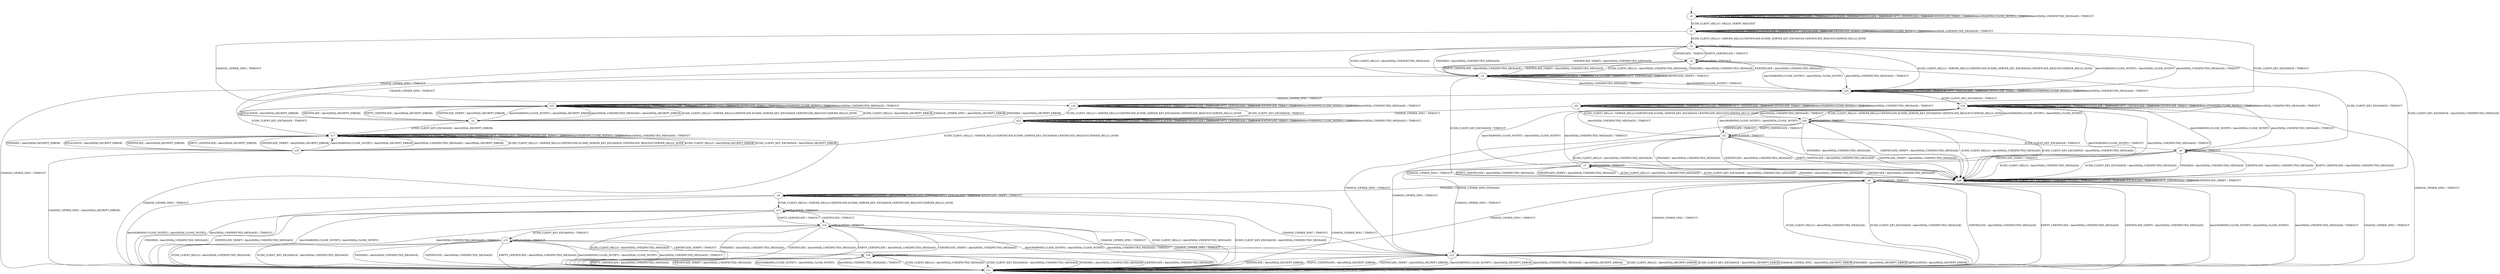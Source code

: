 digraph h5 {
s0 [label="s0"];
s1 [label="s1"];
s2 [label="s2"];
s10 [label="s10"];
s22 [label="s22"];
s3 [label="s3"];
s4 [label="s4"];
s5 [label="s5"];
s23 [label="s23"];
s24 [label="s24"];
s26 [label="s26"];
s6 [label="s6"];
s11 [label="s11"];
s17 [label="s17"];
s25 [label="s25"];
s7 [label="s7"];
s12 [label="s12"];
s18 [label="s18"];
s19 [label="s19"];
s8 [label="s8"];
s20 [label="s20"];
s9 [label="s9"];
s21 [label="s21"];
s13 [label="s13"];
s14 [label="s14"];
s15 [label="s15"];
s16 [label="s16"];
s0 -> s1 [label="ECDH_CLIENT_HELLO / HELLO_VERIFY_REQUEST"];
s0 -> s0 [label="ECDH_CLIENT_KEY_EXCHANGE / TIMEOUT"];
s0 -> s0 [label="CHANGE_CIPHER_SPEC / TIMEOUT"];
s0 -> s0 [label="FINISHED / TIMEOUT"];
s0 -> s0 [label="APPLICATION / TIMEOUT"];
s0 -> s0 [label="CERTIFICATE / TIMEOUT"];
s0 -> s0 [label="EMPTY_CERTIFICATE / TIMEOUT"];
s0 -> s0 [label="CERTIFICATE_VERIFY / TIMEOUT"];
s0 -> s0 [label="Alert(WARNING,CLOSE_NOTIFY) / TIMEOUT"];
s0 -> s0 [label="Alert(FATAL,UNEXPECTED_MESSAGE) / TIMEOUT"];
s1 -> s2 [label="ECDH_CLIENT_HELLO / SERVER_HELLO,CERTIFICATE,ECDHE_SERVER_KEY_EXCHANGE,CERTIFICATE_REQUEST,SERVER_HELLO_DONE"];
s1 -> s22 [label="ECDH_CLIENT_KEY_EXCHANGE / TIMEOUT"];
s1 -> s10 [label="CHANGE_CIPHER_SPEC / TIMEOUT"];
s1 -> s1 [label="FINISHED / TIMEOUT"];
s1 -> s1 [label="APPLICATION / TIMEOUT"];
s1 -> s1 [label="CERTIFICATE / TIMEOUT"];
s1 -> s1 [label="EMPTY_CERTIFICATE / TIMEOUT"];
s1 -> s1 [label="CERTIFICATE_VERIFY / TIMEOUT"];
s1 -> s1 [label="Alert(WARNING,CLOSE_NOTIFY) / TIMEOUT"];
s1 -> s1 [label="Alert(FATAL,UNEXPECTED_MESSAGE) / TIMEOUT"];
s2 -> s3 [label="ECDH_CLIENT_HELLO / Alert(FATAL,UNEXPECTED_MESSAGE)"];
s2 -> s26 [label="ECDH_CLIENT_KEY_EXCHANGE / Alert(FATAL,UNEXPECTED_MESSAGE)"];
s2 -> s4 [label="CHANGE_CIPHER_SPEC / TIMEOUT"];
s2 -> s3 [label="FINISHED / Alert(FATAL,UNEXPECTED_MESSAGE)"];
s2 -> s2 [label="APPLICATION / TIMEOUT"];
s2 -> s5 [label="CERTIFICATE / TIMEOUT"];
s2 -> s5 [label="EMPTY_CERTIFICATE / TIMEOUT"];
s2 -> s3 [label="CERTIFICATE_VERIFY / Alert(FATAL,UNEXPECTED_MESSAGE)"];
s2 -> s24 [label="Alert(WARNING,CLOSE_NOTIFY) / Alert(FATAL,CLOSE_NOTIFY)"];
s2 -> s24 [label="Alert(FATAL,UNEXPECTED_MESSAGE) / TIMEOUT"];
s10 -> s4 [label="ECDH_CLIENT_HELLO / SERVER_HELLO,CERTIFICATE,ECDHE_SERVER_KEY_EXCHANGE,CERTIFICATE_REQUEST,SERVER_HELLO_DONE"];
s10 -> s23 [label="ECDH_CLIENT_KEY_EXCHANGE / TIMEOUT"];
s10 -> s10 [label="CHANGE_CIPHER_SPEC / TIMEOUT"];
s10 -> s10 [label="FINISHED / TIMEOUT"];
s10 -> s10 [label="APPLICATION / TIMEOUT"];
s10 -> s10 [label="CERTIFICATE / TIMEOUT"];
s10 -> s10 [label="EMPTY_CERTIFICATE / TIMEOUT"];
s10 -> s10 [label="CERTIFICATE_VERIFY / TIMEOUT"];
s10 -> s10 [label="Alert(WARNING,CLOSE_NOTIFY) / TIMEOUT"];
s10 -> s10 [label="Alert(FATAL,UNEXPECTED_MESSAGE) / TIMEOUT"];
s22 -> s20 [label="ECDH_CLIENT_HELLO / SERVER_HELLO,CERTIFICATE,ECDHE_SERVER_KEY_EXCHANGE,CERTIFICATE_REQUEST,SERVER_HELLO_DONE"];
s22 -> s22 [label="ECDH_CLIENT_KEY_EXCHANGE / TIMEOUT"];
s22 -> s23 [label="CHANGE_CIPHER_SPEC / TIMEOUT"];
s22 -> s22 [label="FINISHED / TIMEOUT"];
s22 -> s22 [label="APPLICATION / TIMEOUT"];
s22 -> s22 [label="CERTIFICATE / TIMEOUT"];
s22 -> s22 [label="EMPTY_CERTIFICATE / TIMEOUT"];
s22 -> s22 [label="CERTIFICATE_VERIFY / TIMEOUT"];
s22 -> s22 [label="Alert(WARNING,CLOSE_NOTIFY) / TIMEOUT"];
s22 -> s22 [label="Alert(FATAL,UNEXPECTED_MESSAGE) / TIMEOUT"];
s3 -> s3 [label="ECDH_CLIENT_HELLO / TIMEOUT"];
s3 -> s26 [label="ECDH_CLIENT_KEY_EXCHANGE / TIMEOUT"];
s3 -> s11 [label="CHANGE_CIPHER_SPEC / TIMEOUT"];
s3 -> s3 [label="FINISHED / TIMEOUT"];
s3 -> s3 [label="APPLICATION / TIMEOUT"];
s3 -> s3 [label="CERTIFICATE / TIMEOUT"];
s3 -> s3 [label="EMPTY_CERTIFICATE / TIMEOUT"];
s3 -> s3 [label="CERTIFICATE_VERIFY / TIMEOUT"];
s3 -> s24 [label="Alert(WARNING,CLOSE_NOTIFY) / TIMEOUT"];
s3 -> s24 [label="Alert(FATAL,UNEXPECTED_MESSAGE) / TIMEOUT"];
s4 -> s25 [label="ECDH_CLIENT_HELLO / Alert(FATAL,DECRYPT_ERROR)"];
s4 -> s17 [label="ECDH_CLIENT_KEY_EXCHANGE / Alert(FATAL,DECRYPT_ERROR)"];
s4 -> s25 [label="CHANGE_CIPHER_SPEC / Alert(FATAL,DECRYPT_ERROR)"];
s4 -> s25 [label="FINISHED / Alert(FATAL,DECRYPT_ERROR)"];
s4 -> s25 [label="APPLICATION / Alert(FATAL,DECRYPT_ERROR)"];
s4 -> s25 [label="CERTIFICATE / Alert(FATAL,DECRYPT_ERROR)"];
s4 -> s25 [label="EMPTY_CERTIFICATE / Alert(FATAL,DECRYPT_ERROR)"];
s4 -> s25 [label="CERTIFICATE_VERIFY / Alert(FATAL,DECRYPT_ERROR)"];
s4 -> s25 [label="Alert(WARNING,CLOSE_NOTIFY) / Alert(FATAL,DECRYPT_ERROR)"];
s4 -> s25 [label="Alert(FATAL,UNEXPECTED_MESSAGE) / Alert(FATAL,DECRYPT_ERROR)"];
s5 -> s3 [label="ECDH_CLIENT_HELLO / Alert(FATAL,UNEXPECTED_MESSAGE)"];
s5 -> s6 [label="ECDH_CLIENT_KEY_EXCHANGE / TIMEOUT"];
s5 -> s4 [label="CHANGE_CIPHER_SPEC / TIMEOUT"];
s5 -> s3 [label="FINISHED / Alert(FATAL,UNEXPECTED_MESSAGE)"];
s5 -> s5 [label="APPLICATION / TIMEOUT"];
s5 -> s3 [label="CERTIFICATE / Alert(FATAL,UNEXPECTED_MESSAGE)"];
s5 -> s3 [label="EMPTY_CERTIFICATE / Alert(FATAL,UNEXPECTED_MESSAGE)"];
s5 -> s3 [label="CERTIFICATE_VERIFY / Alert(FATAL,UNEXPECTED_MESSAGE)"];
s5 -> s24 [label="Alert(WARNING,CLOSE_NOTIFY) / Alert(FATAL,CLOSE_NOTIFY)"];
s5 -> s24 [label="Alert(FATAL,UNEXPECTED_MESSAGE) / TIMEOUT"];
s23 -> s19 [label="ECDH_CLIENT_HELLO / SERVER_HELLO,CERTIFICATE,ECDHE_SERVER_KEY_EXCHANGE,CERTIFICATE_REQUEST,SERVER_HELLO_DONE"];
s23 -> s23 [label="ECDH_CLIENT_KEY_EXCHANGE / TIMEOUT"];
s23 -> s23 [label="CHANGE_CIPHER_SPEC / TIMEOUT"];
s23 -> s23 [label="FINISHED / TIMEOUT"];
s23 -> s23 [label="APPLICATION / TIMEOUT"];
s23 -> s23 [label="CERTIFICATE / TIMEOUT"];
s23 -> s23 [label="EMPTY_CERTIFICATE / TIMEOUT"];
s23 -> s23 [label="CERTIFICATE_VERIFY / TIMEOUT"];
s23 -> s23 [label="Alert(WARNING,CLOSE_NOTIFY) / TIMEOUT"];
s23 -> s23 [label="Alert(FATAL,UNEXPECTED_MESSAGE) / TIMEOUT"];
s24 -> s2 [label="ECDH_CLIENT_HELLO / SERVER_HELLO,CERTIFICATE,ECDHE_SERVER_KEY_EXCHANGE,CERTIFICATE_REQUEST,SERVER_HELLO_DONE"];
s24 -> s18 [label="ECDH_CLIENT_KEY_EXCHANGE / TIMEOUT"];
s24 -> s25 [label="CHANGE_CIPHER_SPEC / TIMEOUT"];
s24 -> s24 [label="FINISHED / TIMEOUT"];
s24 -> s24 [label="APPLICATION / TIMEOUT"];
s24 -> s24 [label="CERTIFICATE / TIMEOUT"];
s24 -> s24 [label="EMPTY_CERTIFICATE / TIMEOUT"];
s24 -> s24 [label="CERTIFICATE_VERIFY / TIMEOUT"];
s24 -> s24 [label="Alert(WARNING,CLOSE_NOTIFY) / TIMEOUT"];
s24 -> s24 [label="Alert(FATAL,UNEXPECTED_MESSAGE) / TIMEOUT"];
s26 -> s26 [label="ECDH_CLIENT_HELLO / TIMEOUT"];
s26 -> s26 [label="ECDH_CLIENT_KEY_EXCHANGE / TIMEOUT"];
s26 -> s11 [label="CHANGE_CIPHER_SPEC / TIMEOUT"];
s26 -> s26 [label="FINISHED / TIMEOUT"];
s26 -> s26 [label="APPLICATION / TIMEOUT"];
s26 -> s26 [label="CERTIFICATE / TIMEOUT"];
s26 -> s26 [label="EMPTY_CERTIFICATE / TIMEOUT"];
s26 -> s26 [label="CERTIFICATE_VERIFY / TIMEOUT"];
s26 -> s18 [label="Alert(WARNING,CLOSE_NOTIFY) / TIMEOUT"];
s26 -> s18 [label="Alert(FATAL,UNEXPECTED_MESSAGE) / TIMEOUT"];
s6 -> s26 [label="ECDH_CLIENT_HELLO / Alert(FATAL,UNEXPECTED_MESSAGE)"];
s6 -> s26 [label="ECDH_CLIENT_KEY_EXCHANGE / Alert(FATAL,UNEXPECTED_MESSAGE)"];
s6 -> s12 [label="CHANGE_CIPHER_SPEC / TIMEOUT"];
s6 -> s26 [label="FINISHED / Alert(FATAL,UNEXPECTED_MESSAGE)"];
s6 -> s6 [label="APPLICATION / TIMEOUT"];
s6 -> s26 [label="CERTIFICATE / Alert(FATAL,UNEXPECTED_MESSAGE)"];
s6 -> s26 [label="EMPTY_CERTIFICATE / Alert(FATAL,UNEXPECTED_MESSAGE)"];
s6 -> s7 [label="CERTIFICATE_VERIFY / TIMEOUT"];
s6 -> s18 [label="Alert(WARNING,CLOSE_NOTIFY) / Alert(FATAL,CLOSE_NOTIFY)"];
s6 -> s18 [label="Alert(FATAL,UNEXPECTED_MESSAGE) / TIMEOUT"];
s11 -> s11 [label="ECDH_CLIENT_HELLO / TIMEOUT"];
s11 -> s11 [label="ECDH_CLIENT_KEY_EXCHANGE / TIMEOUT"];
s11 -> s11 [label="CHANGE_CIPHER_SPEC / TIMEOUT"];
s11 -> s11 [label="FINISHED / TIMEOUT"];
s11 -> s11 [label="APPLICATION / TIMEOUT"];
s11 -> s11 [label="CERTIFICATE / TIMEOUT"];
s11 -> s11 [label="EMPTY_CERTIFICATE / TIMEOUT"];
s11 -> s11 [label="CERTIFICATE_VERIFY / TIMEOUT"];
s11 -> s11 [label="Alert(WARNING,CLOSE_NOTIFY) / TIMEOUT"];
s11 -> s11 [label="Alert(FATAL,UNEXPECTED_MESSAGE) / TIMEOUT"];
s17 -> s19 [label="ECDH_CLIENT_HELLO / SERVER_HELLO,CERTIFICATE,ECDHE_SERVER_KEY_EXCHANGE,CERTIFICATE_REQUEST,SERVER_HELLO_DONE"];
s17 -> s17 [label="ECDH_CLIENT_KEY_EXCHANGE / TIMEOUT"];
s17 -> s11 [label="CHANGE_CIPHER_SPEC / TIMEOUT"];
s17 -> s17 [label="FINISHED / TIMEOUT"];
s17 -> s17 [label="APPLICATION / TIMEOUT"];
s17 -> s17 [label="CERTIFICATE / TIMEOUT"];
s17 -> s17 [label="EMPTY_CERTIFICATE / TIMEOUT"];
s17 -> s17 [label="CERTIFICATE_VERIFY / TIMEOUT"];
s17 -> s17 [label="Alert(WARNING,CLOSE_NOTIFY) / TIMEOUT"];
s17 -> s17 [label="Alert(FATAL,UNEXPECTED_MESSAGE) / TIMEOUT"];
s25 -> s4 [label="ECDH_CLIENT_HELLO / SERVER_HELLO,CERTIFICATE,ECDHE_SERVER_KEY_EXCHANGE,CERTIFICATE_REQUEST,SERVER_HELLO_DONE"];
s25 -> s17 [label="ECDH_CLIENT_KEY_EXCHANGE / TIMEOUT"];
s25 -> s25 [label="CHANGE_CIPHER_SPEC / TIMEOUT"];
s25 -> s25 [label="FINISHED / TIMEOUT"];
s25 -> s25 [label="APPLICATION / TIMEOUT"];
s25 -> s25 [label="CERTIFICATE / TIMEOUT"];
s25 -> s25 [label="EMPTY_CERTIFICATE / TIMEOUT"];
s25 -> s25 [label="CERTIFICATE_VERIFY / TIMEOUT"];
s25 -> s25 [label="Alert(WARNING,CLOSE_NOTIFY) / TIMEOUT"];
s25 -> s25 [label="Alert(FATAL,UNEXPECTED_MESSAGE) / TIMEOUT"];
s7 -> s26 [label="ECDH_CLIENT_HELLO / Alert(FATAL,UNEXPECTED_MESSAGE)"];
s7 -> s26 [label="ECDH_CLIENT_KEY_EXCHANGE / Alert(FATAL,UNEXPECTED_MESSAGE)"];
s7 -> s8 [label="CHANGE_CIPHER_SPEC / TIMEOUT"];
s7 -> s26 [label="FINISHED / Alert(FATAL,UNEXPECTED_MESSAGE)"];
s7 -> s7 [label="APPLICATION / TIMEOUT"];
s7 -> s26 [label="CERTIFICATE / Alert(FATAL,UNEXPECTED_MESSAGE)"];
s7 -> s26 [label="EMPTY_CERTIFICATE / Alert(FATAL,UNEXPECTED_MESSAGE)"];
s7 -> s26 [label="CERTIFICATE_VERIFY / Alert(FATAL,UNEXPECTED_MESSAGE)"];
s7 -> s18 [label="Alert(WARNING,CLOSE_NOTIFY) / Alert(FATAL,CLOSE_NOTIFY)"];
s7 -> s18 [label="Alert(FATAL,UNEXPECTED_MESSAGE) / TIMEOUT"];
s12 -> s11 [label="ECDH_CLIENT_HELLO / Alert(FATAL,DECRYPT_ERROR)"];
s12 -> s11 [label="ECDH_CLIENT_KEY_EXCHANGE / Alert(FATAL,DECRYPT_ERROR)"];
s12 -> s11 [label="CHANGE_CIPHER_SPEC / Alert(FATAL,DECRYPT_ERROR)"];
s12 -> s11 [label="FINISHED / Alert(FATAL,DECRYPT_ERROR)"];
s12 -> s11 [label="APPLICATION / Alert(FATAL,DECRYPT_ERROR)"];
s12 -> s11 [label="CERTIFICATE / Alert(FATAL,DECRYPT_ERROR)"];
s12 -> s11 [label="EMPTY_CERTIFICATE / Alert(FATAL,DECRYPT_ERROR)"];
s12 -> s11 [label="CERTIFICATE_VERIFY / Alert(FATAL,DECRYPT_ERROR)"];
s12 -> s11 [label="Alert(WARNING,CLOSE_NOTIFY) / Alert(FATAL,DECRYPT_ERROR)"];
s12 -> s11 [label="Alert(FATAL,UNEXPECTED_MESSAGE) / Alert(FATAL,DECRYPT_ERROR)"];
s18 -> s20 [label="ECDH_CLIENT_HELLO / SERVER_HELLO,CERTIFICATE,ECDHE_SERVER_KEY_EXCHANGE,CERTIFICATE_REQUEST,SERVER_HELLO_DONE"];
s18 -> s18 [label="ECDH_CLIENT_KEY_EXCHANGE / TIMEOUT"];
s18 -> s11 [label="CHANGE_CIPHER_SPEC / TIMEOUT"];
s18 -> s18 [label="FINISHED / TIMEOUT"];
s18 -> s18 [label="APPLICATION / TIMEOUT"];
s18 -> s18 [label="CERTIFICATE / TIMEOUT"];
s18 -> s18 [label="EMPTY_CERTIFICATE / TIMEOUT"];
s18 -> s18 [label="CERTIFICATE_VERIFY / TIMEOUT"];
s18 -> s18 [label="Alert(WARNING,CLOSE_NOTIFY) / TIMEOUT"];
s18 -> s18 [label="Alert(FATAL,UNEXPECTED_MESSAGE) / TIMEOUT"];
s19 -> s17 [label="ECDH_CLIENT_HELLO / Alert(FATAL,DECRYPT_ERROR)"];
s19 -> s17 [label="ECDH_CLIENT_KEY_EXCHANGE / Alert(FATAL,DECRYPT_ERROR)"];
s19 -> s11 [label="CHANGE_CIPHER_SPEC / Alert(FATAL,DECRYPT_ERROR)"];
s19 -> s17 [label="FINISHED / Alert(FATAL,DECRYPT_ERROR)"];
s19 -> s17 [label="APPLICATION / Alert(FATAL,DECRYPT_ERROR)"];
s19 -> s17 [label="CERTIFICATE / Alert(FATAL,DECRYPT_ERROR)"];
s19 -> s17 [label="EMPTY_CERTIFICATE / Alert(FATAL,DECRYPT_ERROR)"];
s19 -> s17 [label="CERTIFICATE_VERIFY / Alert(FATAL,DECRYPT_ERROR)"];
s19 -> s17 [label="Alert(WARNING,CLOSE_NOTIFY) / Alert(FATAL,DECRYPT_ERROR)"];
s19 -> s17 [label="Alert(FATAL,UNEXPECTED_MESSAGE) / Alert(FATAL,DECRYPT_ERROR)"];
s8 -> s11 [label="ECDH_CLIENT_HELLO / Alert(FATAL,UNEXPECTED_MESSAGE)"];
s8 -> s11 [label="ECDH_CLIENT_KEY_EXCHANGE / Alert(FATAL,UNEXPECTED_MESSAGE)"];
s8 -> s12 [label="CHANGE_CIPHER_SPEC / TIMEOUT"];
s8 -> s9 [label="FINISHED / CHANGE_CIPHER_SPEC,FINISHED"];
s8 -> s8 [label="APPLICATION / TIMEOUT"];
s8 -> s11 [label="CERTIFICATE / Alert(FATAL,UNEXPECTED_MESSAGE)"];
s8 -> s11 [label="EMPTY_CERTIFICATE / Alert(FATAL,UNEXPECTED_MESSAGE)"];
s8 -> s11 [label="CERTIFICATE_VERIFY / Alert(FATAL,UNEXPECTED_MESSAGE)"];
s8 -> s11 [label="Alert(WARNING,CLOSE_NOTIFY) / Alert(FATAL,CLOSE_NOTIFY)"];
s8 -> s11 [label="Alert(FATAL,UNEXPECTED_MESSAGE) / TIMEOUT"];
s20 -> s26 [label="ECDH_CLIENT_HELLO / Alert(FATAL,UNEXPECTED_MESSAGE)"];
s20 -> s26 [label="ECDH_CLIENT_KEY_EXCHANGE / Alert(FATAL,UNEXPECTED_MESSAGE)"];
s20 -> s12 [label="CHANGE_CIPHER_SPEC / TIMEOUT"];
s20 -> s26 [label="FINISHED / Alert(FATAL,UNEXPECTED_MESSAGE)"];
s20 -> s20 [label="APPLICATION / TIMEOUT"];
s20 -> s21 [label="CERTIFICATE / TIMEOUT"];
s20 -> s21 [label="EMPTY_CERTIFICATE / TIMEOUT"];
s20 -> s26 [label="CERTIFICATE_VERIFY / Alert(FATAL,UNEXPECTED_MESSAGE)"];
s20 -> s18 [label="Alert(WARNING,CLOSE_NOTIFY) / Alert(FATAL,CLOSE_NOTIFY)"];
s20 -> s18 [label="Alert(FATAL,UNEXPECTED_MESSAGE) / TIMEOUT"];
s9 -> s13 [label="ECDH_CLIENT_HELLO / SERVER_HELLO,CERTIFICATE,ECDHE_SERVER_KEY_EXCHANGE,CERTIFICATE_REQUEST,SERVER_HELLO_DONE"];
s9 -> s9 [label="ECDH_CLIENT_KEY_EXCHANGE / TIMEOUT"];
s9 -> s11 [label="CHANGE_CIPHER_SPEC / TIMEOUT"];
s9 -> s9 [label="FINISHED / TIMEOUT"];
s9 -> s9 [label="APPLICATION / APPLICATION"];
s9 -> s9 [label="CERTIFICATE / TIMEOUT"];
s9 -> s9 [label="EMPTY_CERTIFICATE / TIMEOUT"];
s9 -> s9 [label="CERTIFICATE_VERIFY / TIMEOUT"];
s9 -> s11 [label="Alert(WARNING,CLOSE_NOTIFY) / Alert(FATAL,CLOSE_NOTIFY)"];
s9 -> s11 [label="Alert(FATAL,UNEXPECTED_MESSAGE) / TIMEOUT"];
s21 -> s26 [label="ECDH_CLIENT_HELLO / Alert(FATAL,UNEXPECTED_MESSAGE)"];
s21 -> s6 [label="ECDH_CLIENT_KEY_EXCHANGE / TIMEOUT"];
s21 -> s12 [label="CHANGE_CIPHER_SPEC / TIMEOUT"];
s21 -> s26 [label="FINISHED / Alert(FATAL,UNEXPECTED_MESSAGE)"];
s21 -> s21 [label="APPLICATION / TIMEOUT"];
s21 -> s26 [label="CERTIFICATE / Alert(FATAL,UNEXPECTED_MESSAGE)"];
s21 -> s26 [label="EMPTY_CERTIFICATE / Alert(FATAL,UNEXPECTED_MESSAGE)"];
s21 -> s26 [label="CERTIFICATE_VERIFY / Alert(FATAL,UNEXPECTED_MESSAGE)"];
s21 -> s18 [label="Alert(WARNING,CLOSE_NOTIFY) / Alert(FATAL,CLOSE_NOTIFY)"];
s21 -> s18 [label="Alert(FATAL,UNEXPECTED_MESSAGE) / TIMEOUT"];
s13 -> s11 [label="ECDH_CLIENT_HELLO / Alert(FATAL,UNEXPECTED_MESSAGE)"];
s13 -> s11 [label="ECDH_CLIENT_KEY_EXCHANGE / Alert(FATAL,UNEXPECTED_MESSAGE)"];
s13 -> s12 [label="CHANGE_CIPHER_SPEC / TIMEOUT"];
s13 -> s11 [label="FINISHED / Alert(FATAL,UNEXPECTED_MESSAGE)"];
s13 -> s13 [label="APPLICATION / TIMEOUT"];
s13 -> s14 [label="CERTIFICATE / TIMEOUT"];
s13 -> s14 [label="EMPTY_CERTIFICATE / TIMEOUT"];
s13 -> s11 [label="CERTIFICATE_VERIFY / Alert(FATAL,UNEXPECTED_MESSAGE)"];
s13 -> s11 [label="Alert(WARNING,CLOSE_NOTIFY) / Alert(FATAL,CLOSE_NOTIFY)"];
s13 -> s11 [label="Alert(FATAL,UNEXPECTED_MESSAGE) / TIMEOUT"];
s14 -> s11 [label="ECDH_CLIENT_HELLO / Alert(FATAL,UNEXPECTED_MESSAGE)"];
s14 -> s15 [label="ECDH_CLIENT_KEY_EXCHANGE / TIMEOUT"];
s14 -> s12 [label="CHANGE_CIPHER_SPEC / TIMEOUT"];
s14 -> s11 [label="FINISHED / Alert(FATAL,UNEXPECTED_MESSAGE)"];
s14 -> s14 [label="APPLICATION / TIMEOUT"];
s14 -> s11 [label="CERTIFICATE / Alert(FATAL,UNEXPECTED_MESSAGE)"];
s14 -> s11 [label="EMPTY_CERTIFICATE / Alert(FATAL,UNEXPECTED_MESSAGE)"];
s14 -> s11 [label="CERTIFICATE_VERIFY / Alert(FATAL,UNEXPECTED_MESSAGE)"];
s14 -> s11 [label="Alert(WARNING,CLOSE_NOTIFY) / Alert(FATAL,CLOSE_NOTIFY)"];
s14 -> s11 [label="Alert(FATAL,UNEXPECTED_MESSAGE) / TIMEOUT"];
s15 -> s11 [label="ECDH_CLIENT_HELLO / Alert(FATAL,UNEXPECTED_MESSAGE)"];
s15 -> s11 [label="ECDH_CLIENT_KEY_EXCHANGE / Alert(FATAL,UNEXPECTED_MESSAGE)"];
s15 -> s12 [label="CHANGE_CIPHER_SPEC / TIMEOUT"];
s15 -> s11 [label="FINISHED / Alert(FATAL,UNEXPECTED_MESSAGE)"];
s15 -> s15 [label="APPLICATION / TIMEOUT"];
s15 -> s11 [label="CERTIFICATE / Alert(FATAL,UNEXPECTED_MESSAGE)"];
s15 -> s11 [label="EMPTY_CERTIFICATE / Alert(FATAL,UNEXPECTED_MESSAGE)"];
s15 -> s16 [label="CERTIFICATE_VERIFY / TIMEOUT"];
s15 -> s11 [label="Alert(WARNING,CLOSE_NOTIFY) / Alert(FATAL,CLOSE_NOTIFY)"];
s15 -> s11 [label="Alert(FATAL,UNEXPECTED_MESSAGE) / TIMEOUT"];
s16 -> s11 [label="ECDH_CLIENT_HELLO / Alert(FATAL,UNEXPECTED_MESSAGE)"];
s16 -> s11 [label="ECDH_CLIENT_KEY_EXCHANGE / Alert(FATAL,UNEXPECTED_MESSAGE)"];
s16 -> s8 [label="CHANGE_CIPHER_SPEC / TIMEOUT"];
s16 -> s11 [label="FINISHED / Alert(FATAL,UNEXPECTED_MESSAGE)"];
s16 -> s16 [label="APPLICATION / TIMEOUT"];
s16 -> s11 [label="CERTIFICATE / Alert(FATAL,UNEXPECTED_MESSAGE)"];
s16 -> s11 [label="EMPTY_CERTIFICATE / Alert(FATAL,UNEXPECTED_MESSAGE)"];
s16 -> s11 [label="CERTIFICATE_VERIFY / Alert(FATAL,UNEXPECTED_MESSAGE)"];
s16 -> s11 [label="Alert(WARNING,CLOSE_NOTIFY) / Alert(FATAL,CLOSE_NOTIFY)"];
s16 -> s11 [label="Alert(FATAL,UNEXPECTED_MESSAGE) / TIMEOUT"];
__start0 [shape=none, label=""];
__start0 -> s0 [label=""];
}
